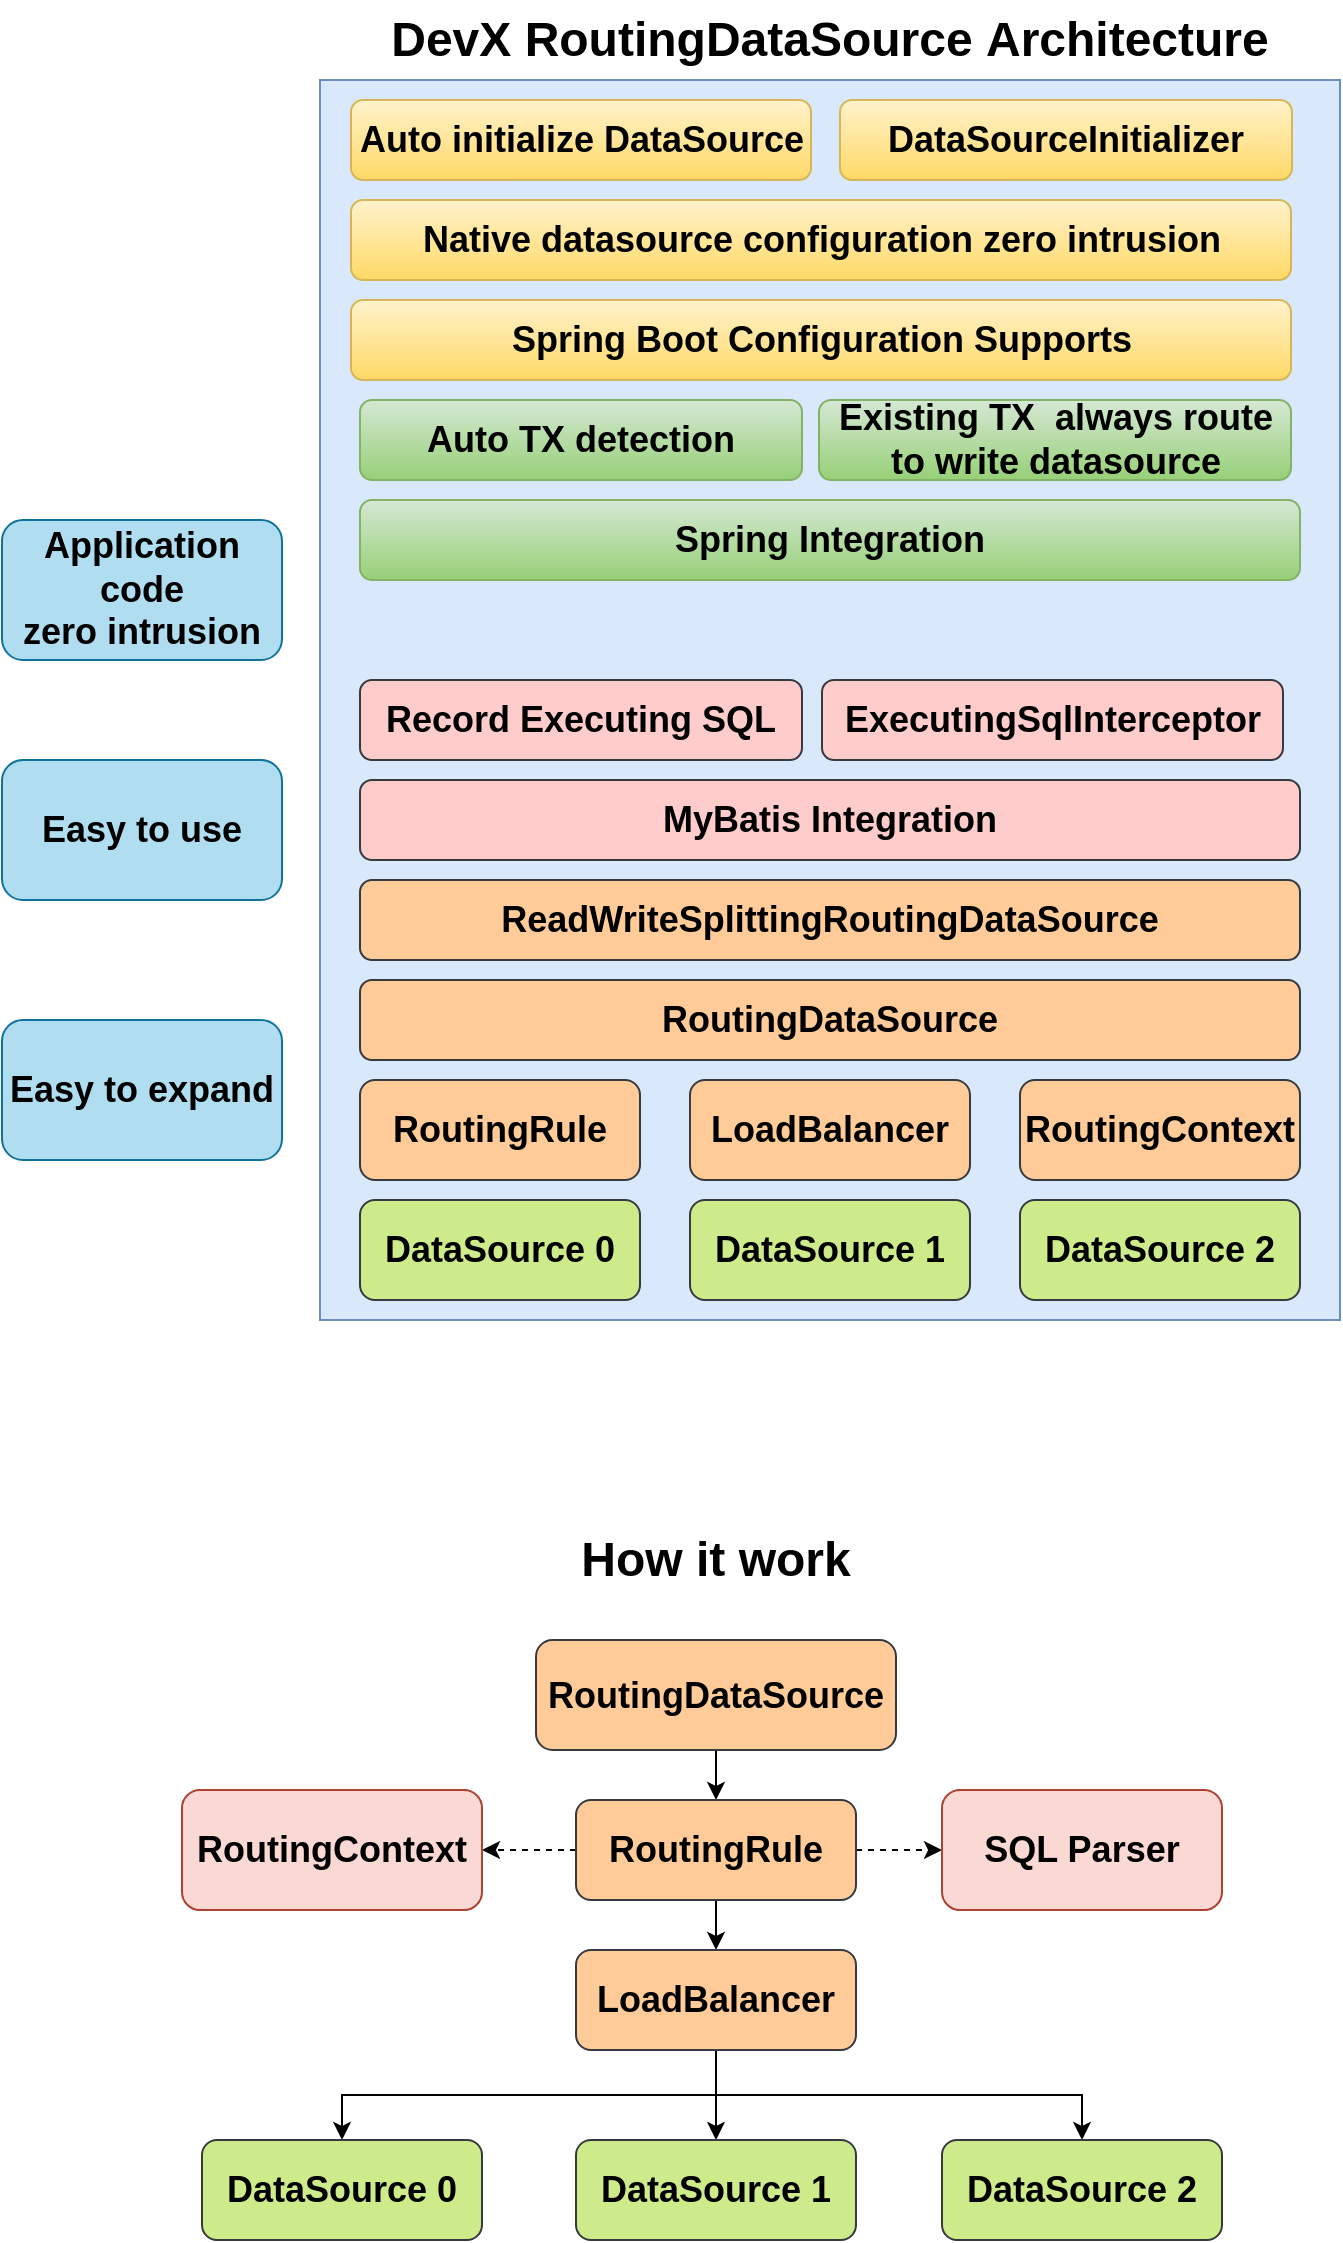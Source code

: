 <mxfile version="21.2.9" type="github">
  <diagram name="第 1 页" id="yUAKFgmiYI_kj1EXI8XT">
    <mxGraphModel dx="1014" dy="1701" grid="1" gridSize="10" guides="1" tooltips="1" connect="1" arrows="1" fold="1" page="1" pageScale="1" pageWidth="827" pageHeight="1169" math="0" shadow="0">
      <root>
        <mxCell id="0" />
        <mxCell id="1" parent="0" />
        <mxCell id="vJH0OtKHY2Miuph9InEm-1" value="" style="rounded=0;whiteSpace=wrap;html=1;fillColor=#dae8fc;strokeColor=#6c8ebf;" parent="1" vertex="1">
          <mxGeometry x="259" y="-60" width="510" height="620" as="geometry" />
        </mxCell>
        <mxCell id="vJH0OtKHY2Miuph9InEm-2" value="&lt;font style=&quot;font-size: 18px;&quot;&gt;&lt;b&gt;DataSource 0&lt;/b&gt;&lt;/font&gt;" style="rounded=1;whiteSpace=wrap;html=1;fillColor=#cdeb8b;strokeColor=#36393d;" parent="1" vertex="1">
          <mxGeometry x="279" y="500" width="140" height="50" as="geometry" />
        </mxCell>
        <mxCell id="vJH0OtKHY2Miuph9InEm-3" value="&lt;font style=&quot;font-size: 18px;&quot;&gt;&lt;b&gt;DataSource 1&lt;/b&gt;&lt;/font&gt;" style="rounded=1;whiteSpace=wrap;html=1;fillColor=#cdeb8b;strokeColor=#36393d;" parent="1" vertex="1">
          <mxGeometry x="444" y="500" width="140" height="50" as="geometry" />
        </mxCell>
        <mxCell id="vJH0OtKHY2Miuph9InEm-4" value="&lt;font style=&quot;font-size: 18px;&quot;&gt;&lt;b&gt;DataSource 2&lt;/b&gt;&lt;/font&gt;" style="rounded=1;whiteSpace=wrap;html=1;fillColor=#cdeb8b;strokeColor=#36393d;" parent="1" vertex="1">
          <mxGeometry x="609" y="500" width="140" height="50" as="geometry" />
        </mxCell>
        <mxCell id="vJH0OtKHY2Miuph9InEm-5" value="&lt;font style=&quot;font-size: 18px;&quot;&gt;&lt;b&gt;RoutingDataSource&lt;/b&gt;&lt;/font&gt;" style="rounded=1;whiteSpace=wrap;html=1;fillColor=#ffcc99;strokeColor=#36393d;" parent="1" vertex="1">
          <mxGeometry x="279" y="390" width="470" height="40" as="geometry" />
        </mxCell>
        <mxCell id="vJH0OtKHY2Miuph9InEm-6" value="&lt;b&gt;&lt;font style=&quot;font-size: 18px;&quot;&gt;RoutingRule&lt;/font&gt;&lt;/b&gt;" style="rounded=1;whiteSpace=wrap;html=1;fillColor=#ffcc99;strokeColor=#36393d;" parent="1" vertex="1">
          <mxGeometry x="279" y="440" width="140" height="50" as="geometry" />
        </mxCell>
        <mxCell id="vJH0OtKHY2Miuph9InEm-7" value="&lt;b&gt;&lt;font style=&quot;font-size: 18px;&quot;&gt;LoadBalancer&lt;/font&gt;&lt;/b&gt;" style="rounded=1;whiteSpace=wrap;html=1;fillColor=#ffcc99;strokeColor=#36393d;" parent="1" vertex="1">
          <mxGeometry x="444" y="440" width="140" height="50" as="geometry" />
        </mxCell>
        <mxCell id="vJH0OtKHY2Miuph9InEm-8" value="&lt;b&gt;&lt;font style=&quot;font-size: 18px;&quot;&gt;RoutingContext&lt;/font&gt;&lt;/b&gt;" style="rounded=1;whiteSpace=wrap;html=1;fillColor=#ffcc99;strokeColor=#36393d;" parent="1" vertex="1">
          <mxGeometry x="609" y="440" width="140" height="50" as="geometry" />
        </mxCell>
        <mxCell id="vJH0OtKHY2Miuph9InEm-9" value="&lt;font style=&quot;font-size: 18px;&quot;&gt;&lt;b&gt;MyBatis Integration&lt;/b&gt;&lt;/font&gt;" style="rounded=1;whiteSpace=wrap;html=1;fillColor=#ffcccc;strokeColor=#36393d;" parent="1" vertex="1">
          <mxGeometry x="279" y="290" width="470" height="40" as="geometry" />
        </mxCell>
        <mxCell id="vJH0OtKHY2Miuph9InEm-10" value="&lt;font style=&quot;font-size: 18px;&quot;&gt;&lt;b&gt;Spring Integration&lt;/b&gt;&lt;/font&gt;" style="rounded=1;whiteSpace=wrap;html=1;fillColor=#d5e8d4;strokeColor=#82b366;gradientColor=#97d077;" parent="1" vertex="1">
          <mxGeometry x="279" y="150" width="470" height="40" as="geometry" />
        </mxCell>
        <mxCell id="vJH0OtKHY2Miuph9InEm-11" value="&lt;font style=&quot;font-size: 18px;&quot;&gt;&lt;b&gt;Spring Boot Configuration Supports&lt;/b&gt;&lt;/font&gt;" style="rounded=1;whiteSpace=wrap;html=1;fillColor=#fff2cc;strokeColor=#d6b656;gradientColor=#ffd966;" parent="1" vertex="1">
          <mxGeometry x="274.5" y="50" width="470" height="40" as="geometry" />
        </mxCell>
        <mxCell id="vJH0OtKHY2Miuph9InEm-12" value="&lt;b&gt;&lt;font style=&quot;font-size: 18px;&quot;&gt;ReadWriteSplittingRoutingDataSource&lt;/font&gt;&lt;/b&gt;" style="rounded=1;whiteSpace=wrap;html=1;fillColor=#ffcc99;strokeColor=#36393d;" parent="1" vertex="1">
          <mxGeometry x="279" y="340" width="470" height="40" as="geometry" />
        </mxCell>
        <mxCell id="vJH0OtKHY2Miuph9InEm-13" value="&lt;font style=&quot;font-size: 18px;&quot;&gt;&lt;b&gt;Application code &lt;br&gt;zero intrusion&lt;/b&gt;&lt;/font&gt;" style="rounded=1;whiteSpace=wrap;html=1;fillColor=#b1ddf0;strokeColor=#10739e;" parent="1" vertex="1">
          <mxGeometry x="100" y="160" width="140" height="70" as="geometry" />
        </mxCell>
        <mxCell id="vJH0OtKHY2Miuph9InEm-14" value="&lt;font style=&quot;font-size: 18px;&quot;&gt;&lt;b&gt;Easy to use&lt;/b&gt;&lt;/font&gt;" style="rounded=1;whiteSpace=wrap;html=1;fillColor=#b1ddf0;strokeColor=#10739e;" parent="1" vertex="1">
          <mxGeometry x="100" y="280" width="140" height="70" as="geometry" />
        </mxCell>
        <mxCell id="vJH0OtKHY2Miuph9InEm-15" value="&lt;b&gt;&lt;font style=&quot;font-size: 18px;&quot;&gt;Easy to expand&lt;/font&gt;&lt;/b&gt;" style="rounded=1;whiteSpace=wrap;html=1;fillColor=#b1ddf0;strokeColor=#10739e;" parent="1" vertex="1">
          <mxGeometry x="100" y="410" width="140" height="70" as="geometry" />
        </mxCell>
        <mxCell id="vJH0OtKHY2Miuph9InEm-16" value="&lt;b&gt;&lt;font style=&quot;font-size: 18px;&quot;&gt;Auto TX detection&lt;/font&gt;&lt;/b&gt;" style="rounded=1;whiteSpace=wrap;html=1;fillColor=#d5e8d4;strokeColor=#82b366;gradientColor=#97d077;" parent="1" vertex="1">
          <mxGeometry x="279" y="100" width="221" height="40" as="geometry" />
        </mxCell>
        <mxCell id="vJH0OtKHY2Miuph9InEm-17" value="&lt;font style=&quot;font-size: 18px;&quot;&gt;&lt;b&gt;Existing TX&amp;nbsp;&amp;nbsp;&lt;/b&gt;&lt;/font&gt;&lt;b&gt;&lt;font style=&quot;font-size: 18px;&quot;&gt;always route to write datasource&lt;/font&gt;&lt;/b&gt;" style="rounded=1;whiteSpace=wrap;html=1;fillColor=#d5e8d4;strokeColor=#82b366;gradientColor=#97d077;" parent="1" vertex="1">
          <mxGeometry x="508.5" y="100" width="236" height="40" as="geometry" />
        </mxCell>
        <mxCell id="vJH0OtKHY2Miuph9InEm-18" value="&lt;b&gt;&lt;font style=&quot;font-size: 18px;&quot;&gt;Native datasource configuration zero intrusion&lt;/font&gt;&lt;/b&gt;" style="rounded=1;whiteSpace=wrap;html=1;fillColor=#fff2cc;strokeColor=#d6b656;gradientColor=#ffd966;" parent="1" vertex="1">
          <mxGeometry x="274.5" width="470" height="40" as="geometry" />
        </mxCell>
        <mxCell id="vJH0OtKHY2Miuph9InEm-21" style="edgeStyle=orthogonalEdgeStyle;rounded=0;orthogonalLoop=1;jettySize=auto;html=1;" parent="1" source="vJH0OtKHY2Miuph9InEm-19" target="vJH0OtKHY2Miuph9InEm-20" edge="1">
          <mxGeometry relative="1" as="geometry" />
        </mxCell>
        <mxCell id="vJH0OtKHY2Miuph9InEm-19" value="&lt;font style=&quot;font-size: 18px;&quot;&gt;&lt;b&gt;RoutingDataSource&lt;/b&gt;&lt;/font&gt;" style="rounded=1;whiteSpace=wrap;html=1;fillColor=#ffcc99;strokeColor=#36393d;" parent="1" vertex="1">
          <mxGeometry x="367" y="720" width="180" height="55" as="geometry" />
        </mxCell>
        <mxCell id="vJH0OtKHY2Miuph9InEm-23" style="edgeStyle=orthogonalEdgeStyle;rounded=0;orthogonalLoop=1;jettySize=auto;html=1;" parent="1" source="vJH0OtKHY2Miuph9InEm-20" target="vJH0OtKHY2Miuph9InEm-22" edge="1">
          <mxGeometry relative="1" as="geometry" />
        </mxCell>
        <mxCell id="vJH0OtKHY2Miuph9InEm-31" value="" style="edgeStyle=orthogonalEdgeStyle;rounded=0;orthogonalLoop=1;jettySize=auto;html=1;dashed=1;" parent="1" source="vJH0OtKHY2Miuph9InEm-20" target="vJH0OtKHY2Miuph9InEm-30" edge="1">
          <mxGeometry relative="1" as="geometry" />
        </mxCell>
        <mxCell id="vJH0OtKHY2Miuph9InEm-35" value="" style="edgeStyle=orthogonalEdgeStyle;rounded=0;orthogonalLoop=1;jettySize=auto;html=1;dashed=1;" parent="1" source="vJH0OtKHY2Miuph9InEm-20" target="vJH0OtKHY2Miuph9InEm-34" edge="1">
          <mxGeometry relative="1" as="geometry" />
        </mxCell>
        <mxCell id="vJH0OtKHY2Miuph9InEm-20" value="&lt;b&gt;&lt;font style=&quot;font-size: 18px;&quot;&gt;RoutingRule&lt;/font&gt;&lt;/b&gt;" style="rounded=1;whiteSpace=wrap;html=1;fillColor=#ffcc99;strokeColor=#36393d;" parent="1" vertex="1">
          <mxGeometry x="387" y="800" width="140" height="50" as="geometry" />
        </mxCell>
        <mxCell id="vJH0OtKHY2Miuph9InEm-27" style="edgeStyle=orthogonalEdgeStyle;rounded=0;orthogonalLoop=1;jettySize=auto;html=1;" parent="1" source="vJH0OtKHY2Miuph9InEm-22" target="vJH0OtKHY2Miuph9InEm-25" edge="1">
          <mxGeometry relative="1" as="geometry" />
        </mxCell>
        <mxCell id="vJH0OtKHY2Miuph9InEm-28" style="edgeStyle=orthogonalEdgeStyle;rounded=0;orthogonalLoop=1;jettySize=auto;html=1;exitX=0.5;exitY=1;exitDx=0;exitDy=0;" parent="1" source="vJH0OtKHY2Miuph9InEm-22" target="vJH0OtKHY2Miuph9InEm-24" edge="1">
          <mxGeometry relative="1" as="geometry" />
        </mxCell>
        <mxCell id="vJH0OtKHY2Miuph9InEm-29" style="edgeStyle=orthogonalEdgeStyle;rounded=0;orthogonalLoop=1;jettySize=auto;html=1;exitX=0.5;exitY=1;exitDx=0;exitDy=0;" parent="1" source="vJH0OtKHY2Miuph9InEm-22" target="vJH0OtKHY2Miuph9InEm-26" edge="1">
          <mxGeometry relative="1" as="geometry" />
        </mxCell>
        <mxCell id="vJH0OtKHY2Miuph9InEm-22" value="&lt;b&gt;&lt;font style=&quot;font-size: 18px;&quot;&gt;LoadBalancer&lt;/font&gt;&lt;/b&gt;" style="rounded=1;whiteSpace=wrap;html=1;fillColor=#ffcc99;strokeColor=#36393d;" parent="1" vertex="1">
          <mxGeometry x="387" y="875" width="140" height="50" as="geometry" />
        </mxCell>
        <mxCell id="vJH0OtKHY2Miuph9InEm-24" value="&lt;font style=&quot;font-size: 18px;&quot;&gt;&lt;b&gt;DataSource 0&lt;/b&gt;&lt;/font&gt;" style="rounded=1;whiteSpace=wrap;html=1;fillColor=#cdeb8b;strokeColor=#36393d;" parent="1" vertex="1">
          <mxGeometry x="200" y="970" width="140" height="50" as="geometry" />
        </mxCell>
        <mxCell id="vJH0OtKHY2Miuph9InEm-25" value="&lt;font style=&quot;font-size: 18px;&quot;&gt;&lt;b&gt;DataSource 1&lt;/b&gt;&lt;/font&gt;" style="rounded=1;whiteSpace=wrap;html=1;fillColor=#cdeb8b;strokeColor=#36393d;" parent="1" vertex="1">
          <mxGeometry x="387" y="970" width="140" height="50" as="geometry" />
        </mxCell>
        <mxCell id="vJH0OtKHY2Miuph9InEm-26" value="&lt;font style=&quot;font-size: 18px;&quot;&gt;&lt;b&gt;DataSource 2&lt;/b&gt;&lt;/font&gt;" style="rounded=1;whiteSpace=wrap;html=1;fillColor=#cdeb8b;strokeColor=#36393d;" parent="1" vertex="1">
          <mxGeometry x="570" y="970" width="140" height="50" as="geometry" />
        </mxCell>
        <mxCell id="vJH0OtKHY2Miuph9InEm-30" value="&lt;font style=&quot;font-size: 18px;&quot;&gt;&lt;b&gt;SQL Parser&lt;/b&gt;&lt;/font&gt;" style="whiteSpace=wrap;html=1;fillColor=#fad9d5;strokeColor=#ae4132;rounded=1;" parent="1" vertex="1">
          <mxGeometry x="570" y="795" width="140" height="60" as="geometry" />
        </mxCell>
        <mxCell id="vJH0OtKHY2Miuph9InEm-32" value="&lt;font style=&quot;font-size: 24px;&quot;&gt;&lt;b style=&quot;&quot;&gt;DevX RoutingDataSource&amp;nbsp;Architecture&lt;/b&gt;&lt;/font&gt;" style="text;html=1;strokeColor=none;fillColor=none;align=center;verticalAlign=middle;whiteSpace=wrap;rounded=0;" parent="1" vertex="1">
          <mxGeometry x="279" y="-100" width="470" height="40" as="geometry" />
        </mxCell>
        <mxCell id="vJH0OtKHY2Miuph9InEm-33" value="&lt;font style=&quot;font-size: 24px;&quot;&gt;&lt;b style=&quot;&quot;&gt;How it work&lt;/b&gt;&lt;/font&gt;" style="text;html=1;strokeColor=none;fillColor=none;align=center;verticalAlign=middle;whiteSpace=wrap;rounded=0;" parent="1" vertex="1">
          <mxGeometry x="222" y="660" width="470" height="40" as="geometry" />
        </mxCell>
        <mxCell id="vJH0OtKHY2Miuph9InEm-34" value="&lt;font style=&quot;font-size: 18px;&quot;&gt;&lt;b&gt;RoutingContext&lt;/b&gt;&lt;/font&gt;" style="whiteSpace=wrap;html=1;fillColor=#fad9d5;strokeColor=#ae4132;rounded=1;" parent="1" vertex="1">
          <mxGeometry x="190" y="795" width="150" height="60" as="geometry" />
        </mxCell>
        <mxCell id="DO5tkAUlz4x5aCXxbuHO-1" value="&lt;font style=&quot;font-size: 18px;&quot;&gt;&lt;b&gt;Auto&amp;nbsp;initialize DataSource&lt;/b&gt;&lt;/font&gt;" style="rounded=1;whiteSpace=wrap;html=1;fillColor=#fff2cc;strokeColor=#d6b656;gradientColor=#ffd966;" vertex="1" parent="1">
          <mxGeometry x="274.5" y="-50" width="230" height="40" as="geometry" />
        </mxCell>
        <mxCell id="DO5tkAUlz4x5aCXxbuHO-2" value="&lt;font style=&quot;font-size: 18px;&quot;&gt;&lt;b&gt;DataSourceInitializer&lt;/b&gt;&lt;/font&gt;" style="rounded=1;whiteSpace=wrap;html=1;fillColor=#fff2cc;strokeColor=#d6b656;gradientColor=#ffd966;" vertex="1" parent="1">
          <mxGeometry x="519" y="-50" width="226" height="40" as="geometry" />
        </mxCell>
        <mxCell id="DO5tkAUlz4x5aCXxbuHO-3" value="&lt;font style=&quot;&quot;&gt;&lt;font style=&quot;&quot;&gt;&lt;b&gt;&lt;font style=&quot;font-size: 18px;&quot;&gt;Record &lt;/font&gt;&lt;/b&gt;&lt;b style=&quot;font-size: 18px;&quot;&gt;Executing&lt;/b&gt;&lt;b style=&quot;font-size: 18px;&quot;&gt;&amp;nbsp;&lt;/b&gt;&lt;/font&gt;&lt;b style=&quot;font-size: 18px;&quot;&gt;SQL&lt;/b&gt;&lt;/font&gt;" style="rounded=1;whiteSpace=wrap;html=1;fillColor=#ffcccc;strokeColor=#36393d;" vertex="1" parent="1">
          <mxGeometry x="279" y="240" width="221" height="40" as="geometry" />
        </mxCell>
        <mxCell id="DO5tkAUlz4x5aCXxbuHO-4" value="&lt;b&gt;&lt;font style=&quot;font-size: 18px;&quot;&gt;ExecutingSqlInterceptor&lt;/font&gt;&lt;/b&gt;" style="rounded=1;whiteSpace=wrap;html=1;fillColor=#ffcccc;strokeColor=#36393d;" vertex="1" parent="1">
          <mxGeometry x="510" y="240" width="230.5" height="40" as="geometry" />
        </mxCell>
      </root>
    </mxGraphModel>
  </diagram>
</mxfile>
